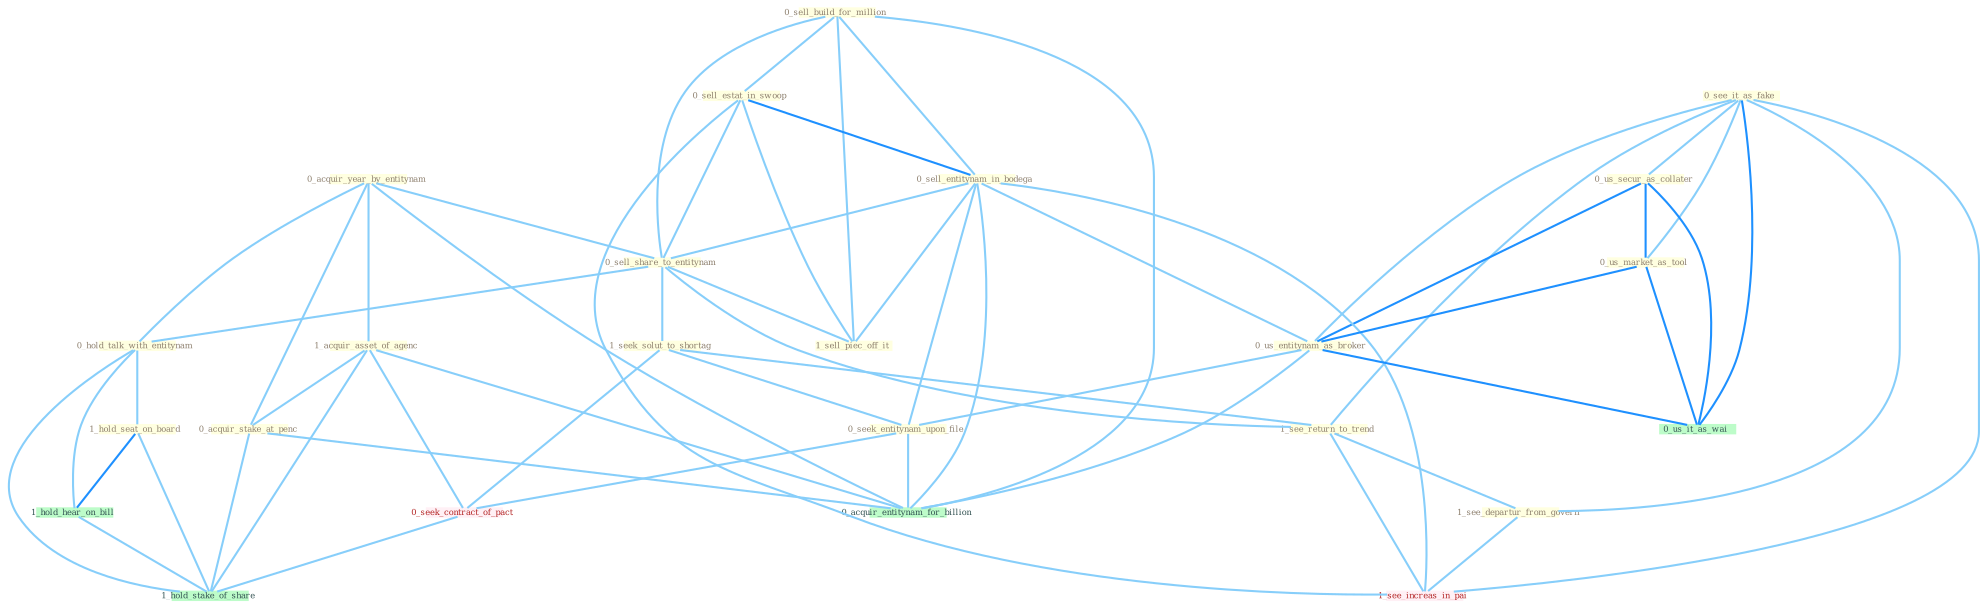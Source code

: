 Graph G{ 
    node
    [shape=polygon,style=filled,width=.5,height=.06,color="#BDFCC9",fixedsize=true,fontsize=4,
    fontcolor="#2f4f4f"];
    {node
    [color="#ffffe0", fontcolor="#8b7d6b"] "0_sell_build_for_million " "0_see_it_as_fake " "0_sell_estat_in_swoop " "0_us_secur_as_collater " "0_acquir_year_by_entitynam " "1_acquir_asset_of_agenc " "0_sell_entitynam_in_bodega " "0_sell_share_to_entitynam " "0_hold_talk_with_entitynam " "0_us_market_as_tool " "1_seek_solut_to_shortag " "1_sell_piec_off_it " "0_us_entitynam_as_broker " "1_see_return_to_trend " "0_acquir_stake_at_penc " "1_see_departur_from_govern " "0_seek_entitynam_upon_file " "1_hold_seat_on_board "}
{node [color="#fff0f5", fontcolor="#b22222"] "0_seek_contract_of_pact " "1_see_increas_in_pai "}
edge [color="#B0E2FF"];

	"0_sell_build_for_million " -- "0_sell_estat_in_swoop " [w="1", color="#87cefa" ];
	"0_sell_build_for_million " -- "0_sell_entitynam_in_bodega " [w="1", color="#87cefa" ];
	"0_sell_build_for_million " -- "0_sell_share_to_entitynam " [w="1", color="#87cefa" ];
	"0_sell_build_for_million " -- "1_sell_piec_off_it " [w="1", color="#87cefa" ];
	"0_sell_build_for_million " -- "0_acquir_entitynam_for_billion " [w="1", color="#87cefa" ];
	"0_see_it_as_fake " -- "0_us_secur_as_collater " [w="1", color="#87cefa" ];
	"0_see_it_as_fake " -- "0_us_market_as_tool " [w="1", color="#87cefa" ];
	"0_see_it_as_fake " -- "0_us_entitynam_as_broker " [w="1", color="#87cefa" ];
	"0_see_it_as_fake " -- "1_see_return_to_trend " [w="1", color="#87cefa" ];
	"0_see_it_as_fake " -- "1_see_departur_from_govern " [w="1", color="#87cefa" ];
	"0_see_it_as_fake " -- "0_us_it_as_wai " [w="2", color="#1e90ff" , len=0.8];
	"0_see_it_as_fake " -- "1_see_increas_in_pai " [w="1", color="#87cefa" ];
	"0_sell_estat_in_swoop " -- "0_sell_entitynam_in_bodega " [w="2", color="#1e90ff" , len=0.8];
	"0_sell_estat_in_swoop " -- "0_sell_share_to_entitynam " [w="1", color="#87cefa" ];
	"0_sell_estat_in_swoop " -- "1_sell_piec_off_it " [w="1", color="#87cefa" ];
	"0_sell_estat_in_swoop " -- "1_see_increas_in_pai " [w="1", color="#87cefa" ];
	"0_us_secur_as_collater " -- "0_us_market_as_tool " [w="2", color="#1e90ff" , len=0.8];
	"0_us_secur_as_collater " -- "0_us_entitynam_as_broker " [w="2", color="#1e90ff" , len=0.8];
	"0_us_secur_as_collater " -- "0_us_it_as_wai " [w="2", color="#1e90ff" , len=0.8];
	"0_acquir_year_by_entitynam " -- "1_acquir_asset_of_agenc " [w="1", color="#87cefa" ];
	"0_acquir_year_by_entitynam " -- "0_sell_share_to_entitynam " [w="1", color="#87cefa" ];
	"0_acquir_year_by_entitynam " -- "0_hold_talk_with_entitynam " [w="1", color="#87cefa" ];
	"0_acquir_year_by_entitynam " -- "0_acquir_stake_at_penc " [w="1", color="#87cefa" ];
	"0_acquir_year_by_entitynam " -- "0_acquir_entitynam_for_billion " [w="1", color="#87cefa" ];
	"1_acquir_asset_of_agenc " -- "0_acquir_stake_at_penc " [w="1", color="#87cefa" ];
	"1_acquir_asset_of_agenc " -- "0_seek_contract_of_pact " [w="1", color="#87cefa" ];
	"1_acquir_asset_of_agenc " -- "0_acquir_entitynam_for_billion " [w="1", color="#87cefa" ];
	"1_acquir_asset_of_agenc " -- "1_hold_stake_of_share " [w="1", color="#87cefa" ];
	"0_sell_entitynam_in_bodega " -- "0_sell_share_to_entitynam " [w="1", color="#87cefa" ];
	"0_sell_entitynam_in_bodega " -- "1_sell_piec_off_it " [w="1", color="#87cefa" ];
	"0_sell_entitynam_in_bodega " -- "0_us_entitynam_as_broker " [w="1", color="#87cefa" ];
	"0_sell_entitynam_in_bodega " -- "0_seek_entitynam_upon_file " [w="1", color="#87cefa" ];
	"0_sell_entitynam_in_bodega " -- "0_acquir_entitynam_for_billion " [w="1", color="#87cefa" ];
	"0_sell_entitynam_in_bodega " -- "1_see_increas_in_pai " [w="1", color="#87cefa" ];
	"0_sell_share_to_entitynam " -- "0_hold_talk_with_entitynam " [w="1", color="#87cefa" ];
	"0_sell_share_to_entitynam " -- "1_seek_solut_to_shortag " [w="1", color="#87cefa" ];
	"0_sell_share_to_entitynam " -- "1_sell_piec_off_it " [w="1", color="#87cefa" ];
	"0_sell_share_to_entitynam " -- "1_see_return_to_trend " [w="1", color="#87cefa" ];
	"0_hold_talk_with_entitynam " -- "1_hold_seat_on_board " [w="1", color="#87cefa" ];
	"0_hold_talk_with_entitynam " -- "1_hold_hear_on_bill " [w="1", color="#87cefa" ];
	"0_hold_talk_with_entitynam " -- "1_hold_stake_of_share " [w="1", color="#87cefa" ];
	"0_us_market_as_tool " -- "0_us_entitynam_as_broker " [w="2", color="#1e90ff" , len=0.8];
	"0_us_market_as_tool " -- "0_us_it_as_wai " [w="2", color="#1e90ff" , len=0.8];
	"1_seek_solut_to_shortag " -- "1_see_return_to_trend " [w="1", color="#87cefa" ];
	"1_seek_solut_to_shortag " -- "0_seek_entitynam_upon_file " [w="1", color="#87cefa" ];
	"1_seek_solut_to_shortag " -- "0_seek_contract_of_pact " [w="1", color="#87cefa" ];
	"0_us_entitynam_as_broker " -- "0_seek_entitynam_upon_file " [w="1", color="#87cefa" ];
	"0_us_entitynam_as_broker " -- "0_us_it_as_wai " [w="2", color="#1e90ff" , len=0.8];
	"0_us_entitynam_as_broker " -- "0_acquir_entitynam_for_billion " [w="1", color="#87cefa" ];
	"1_see_return_to_trend " -- "1_see_departur_from_govern " [w="1", color="#87cefa" ];
	"1_see_return_to_trend " -- "1_see_increas_in_pai " [w="1", color="#87cefa" ];
	"0_acquir_stake_at_penc " -- "0_acquir_entitynam_for_billion " [w="1", color="#87cefa" ];
	"0_acquir_stake_at_penc " -- "1_hold_stake_of_share " [w="1", color="#87cefa" ];
	"1_see_departur_from_govern " -- "1_see_increas_in_pai " [w="1", color="#87cefa" ];
	"0_seek_entitynam_upon_file " -- "0_seek_contract_of_pact " [w="1", color="#87cefa" ];
	"0_seek_entitynam_upon_file " -- "0_acquir_entitynam_for_billion " [w="1", color="#87cefa" ];
	"1_hold_seat_on_board " -- "1_hold_hear_on_bill " [w="2", color="#1e90ff" , len=0.8];
	"1_hold_seat_on_board " -- "1_hold_stake_of_share " [w="1", color="#87cefa" ];
	"0_seek_contract_of_pact " -- "1_hold_stake_of_share " [w="1", color="#87cefa" ];
	"1_hold_hear_on_bill " -- "1_hold_stake_of_share " [w="1", color="#87cefa" ];
}